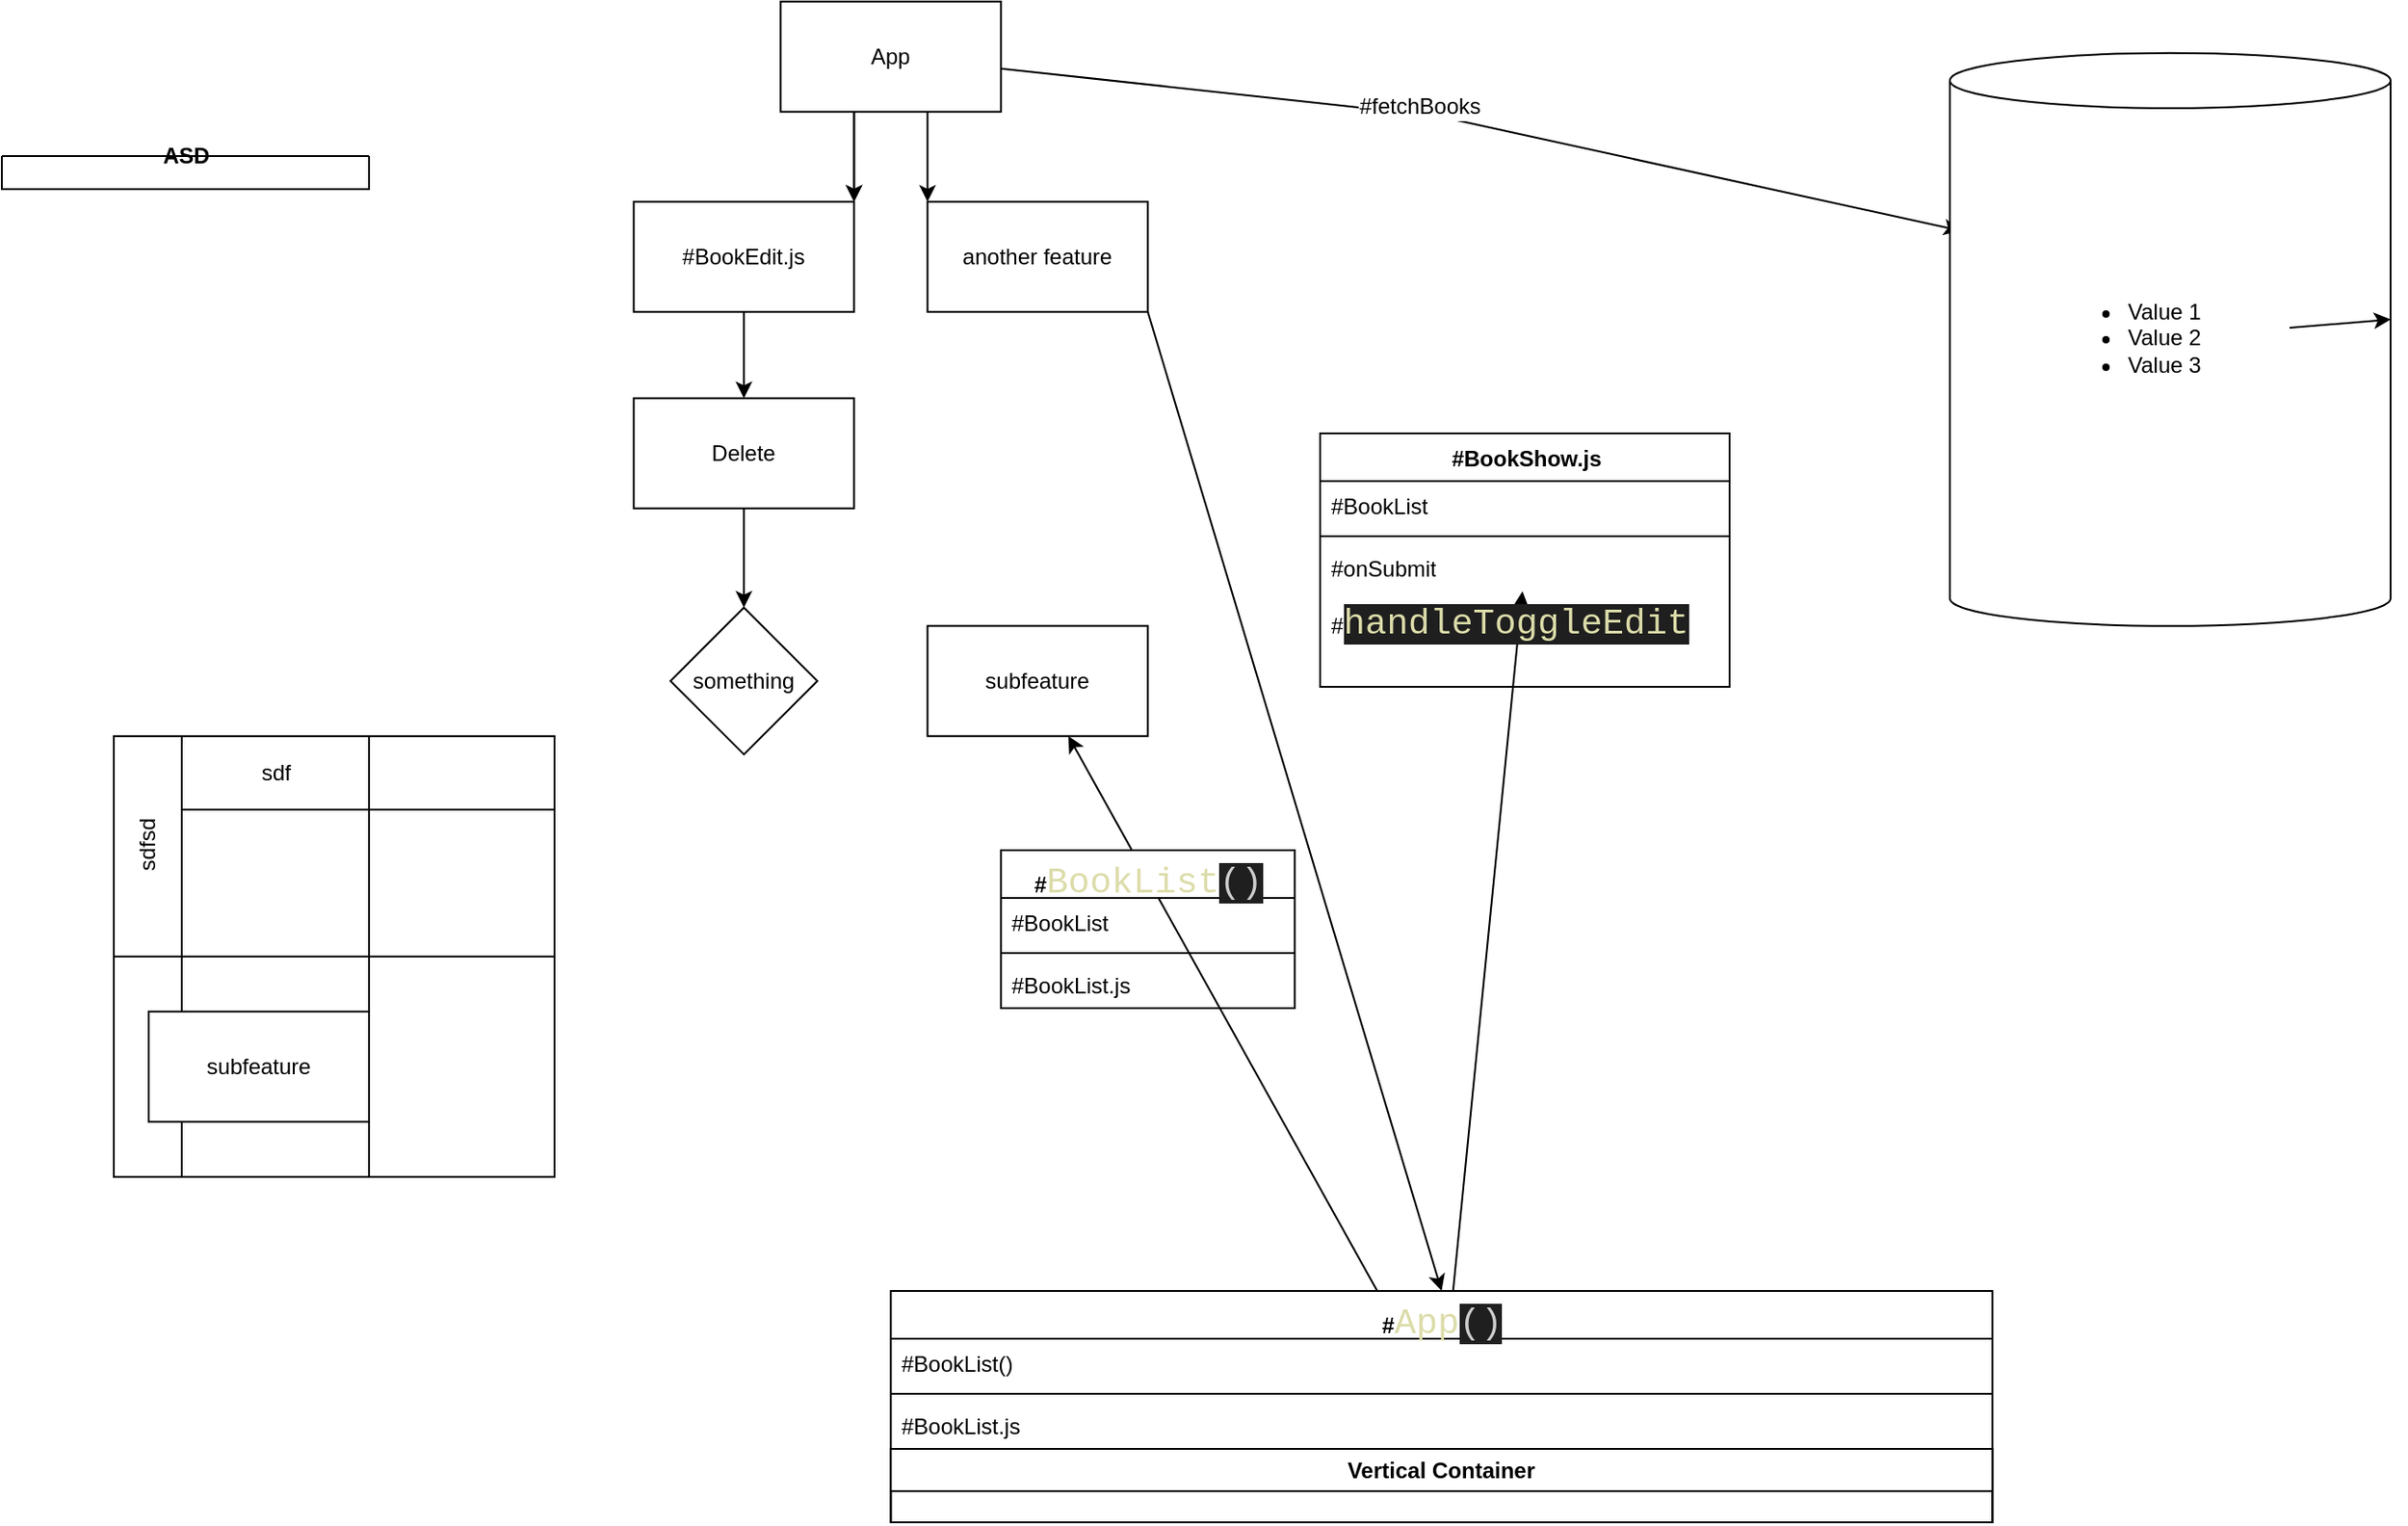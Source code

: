 <mxfile>
    <diagram id="-HQipINWV0ng9D96VzZM" name="Page-1">
        <mxGraphModel dx="4879" dy="623" grid="1" gridSize="40" guides="1" tooltips="1" connect="1" arrows="1" fold="1" page="1" pageScale="1" pageWidth="4000" pageHeight="4000" background="none" math="0" shadow="0">
            <root>
                <mxCell id="0"/>
                <mxCell id="1" parent="0"/>
                <mxCell id="20" value="" style="edgeStyle=none;html=1;fontFamily=Helvetica;fontSize=12;fontColor=default;noEdgeStyle=1;orthogonal=1;" edge="1" parent="1" source="18" target="19">
                    <mxGeometry relative="1" as="geometry"/>
                </mxCell>
                <mxCell id="25" value="" style="edgeStyle=none;html=1;fontFamily=Helvetica;fontSize=12;fontColor=default;noEdgeStyle=1;orthogonal=1;" edge="1" parent="1" source="18" target="19">
                    <mxGeometry relative="1" as="geometry"/>
                </mxCell>
                <mxCell id="27" value="" style="edgeStyle=none;html=1;fontFamily=Helvetica;fontSize=12;fontColor=default;noEdgeStyle=1;orthogonal=1;" edge="1" parent="1" source="18" target="26">
                    <mxGeometry relative="1" as="geometry"/>
                </mxCell>
                <mxCell id="53" style="edgeStyle=none;html=1;entryX=0.024;entryY=0.31;entryDx=0;entryDy=0;entryPerimeter=0;fontFamily=Helvetica;fontSize=12;fontColor=default;" edge="1" parent="1" source="18" target="50">
                    <mxGeometry relative="1" as="geometry">
                        <Array as="points">
                            <mxPoint x="400" y="120"/>
                        </Array>
                    </mxGeometry>
                </mxCell>
                <mxCell id="54" value="#fetchBooks" style="edgeLabel;html=1;align=center;verticalAlign=middle;resizable=0;points=[];fontSize=12;fontFamily=Helvetica;fontColor=default;" vertex="1" connectable="0" parent="53">
                    <mxGeometry x="-0.141" y="4" relative="1" as="geometry">
                        <mxPoint as="offset"/>
                    </mxGeometry>
                </mxCell>
                <mxCell id="18" value="App" style="rounded=0;whiteSpace=wrap;html=1;strokeColor=default;fontFamily=Helvetica;fontSize=12;fontColor=default;fillColor=default;" vertex="1" parent="1">
                    <mxGeometry x="43.171" y="57.846" width="120" height="60" as="geometry"/>
                </mxCell>
                <mxCell id="22" value="" style="edgeStyle=none;html=1;fontFamily=Helvetica;fontSize=12;fontColor=default;noEdgeStyle=1;orthogonal=1;" edge="1" parent="1" source="19" target="21">
                    <mxGeometry relative="1" as="geometry"/>
                </mxCell>
                <mxCell id="19" value="#BookEdit.js" style="rounded=0;whiteSpace=wrap;html=1;strokeColor=default;fontFamily=Helvetica;fontSize=12;fontColor=default;fillColor=default;" vertex="1" parent="1">
                    <mxGeometry x="-36.829" y="166.846" width="120" height="60" as="geometry"/>
                </mxCell>
                <mxCell id="24" value="" style="edgeStyle=none;html=1;fontFamily=Helvetica;fontSize=12;fontColor=default;noEdgeStyle=1;orthogonal=1;" edge="1" parent="1" source="21" target="23">
                    <mxGeometry relative="1" as="geometry"/>
                </mxCell>
                <mxCell id="21" value="Delete" style="whiteSpace=wrap;html=1;rounded=0;" vertex="1" parent="1">
                    <mxGeometry x="-36.829" y="273.846" width="120" height="60" as="geometry"/>
                </mxCell>
                <mxCell id="23" value="something" style="rhombus;whiteSpace=wrap;html=1;rounded=0;" vertex="1" parent="1">
                    <mxGeometry x="-16.829" y="387.846" width="80" height="80" as="geometry"/>
                </mxCell>
                <mxCell id="29" value="" style="edgeStyle=none;html=1;fontFamily=Helvetica;fontSize=12;fontColor=default;noEdgeStyle=1;orthogonal=1;entryX=0.5;entryY=0;entryDx=0;entryDy=0;" edge="1" parent="1" source="26" target="124">
                    <mxGeometry relative="1" as="geometry"/>
                </mxCell>
                <mxCell id="26" value="another feature" style="rounded=0;whiteSpace=wrap;html=1;strokeColor=default;fontFamily=Helvetica;fontSize=12;fontColor=default;fillColor=default;" vertex="1" parent="1">
                    <mxGeometry x="123.171" y="166.846" width="120" height="60" as="geometry"/>
                </mxCell>
                <mxCell id="28" value="subfeature" style="rounded=0;whiteSpace=wrap;html=1;strokeColor=default;fontFamily=Helvetica;fontSize=12;fontColor=default;fillColor=default;" vertex="1" parent="1">
                    <mxGeometry x="123.171" y="397.846" width="120" height="60" as="geometry"/>
                </mxCell>
                <mxCell id="50" value="" style="shape=cylinder3;whiteSpace=wrap;html=1;boundedLbl=1;backgroundOutline=1;size=15;strokeColor=default;fontFamily=Helvetica;fontSize=12;fontColor=default;fillColor=default;" vertex="1" parent="1">
                    <mxGeometry x="680" y="85.85" width="240" height="312" as="geometry"/>
                </mxCell>
                <mxCell id="52" style="edgeStyle=none;html=1;entryX=1;entryY=0.465;entryDx=0;entryDy=0;entryPerimeter=0;fontFamily=Helvetica;fontSize=12;fontColor=default;" edge="1" parent="1" source="51" target="50">
                    <mxGeometry relative="1" as="geometry"/>
                </mxCell>
                <mxCell id="51" value="&lt;ul&gt;&lt;li&gt;Value 1&lt;/li&gt;&lt;li&gt;Value 2&lt;/li&gt;&lt;li&gt;Value 3&lt;/li&gt;&lt;/ul&gt;" style="text;strokeColor=none;fillColor=none;html=1;whiteSpace=wrap;verticalAlign=middle;overflow=hidden;fontFamily=Helvetica;fontSize=12;fontColor=default;" vertex="1" parent="1">
                    <mxGeometry x="735" y="166.85" width="130" height="148" as="geometry"/>
                </mxCell>
                <mxCell id="135" style="edgeStyle=none;html=1;fontFamily=Helvetica;fontSize=12;fontColor=default;" edge="1" parent="1" source="124" target="28">
                    <mxGeometry relative="1" as="geometry"/>
                </mxCell>
                <mxCell id="146" value="" style="edgeStyle=none;html=1;fontFamily=Helvetica;fontSize=12;fontColor=default;" edge="1" parent="1" source="124" target="143">
                    <mxGeometry relative="1" as="geometry"/>
                </mxCell>
                <mxCell id="124" value="#&lt;span style=&quot;font-family: Consolas, &amp;quot;Courier New&amp;quot;, monospace; font-size: 19.6px; font-weight: normal; color: rgb(220, 220, 170);&quot;&gt;App&lt;/span&gt;&lt;span style=&quot;background-color: rgb(31, 31, 31); color: rgb(204, 204, 204); font-family: Consolas, &amp;quot;Courier New&amp;quot;, monospace; font-size: 19.6px; font-weight: normal;&quot;&gt;()&lt;/span&gt;" style="swimlane;fontStyle=1;align=center;verticalAlign=top;childLayout=stackLayout;horizontal=1;startSize=26;horizontalStack=0;resizeParent=1;resizeParentMax=0;resizeLast=0;collapsible=1;marginBottom=0;strokeColor=default;fontFamily=Helvetica;fontSize=12;fontColor=default;fillColor=default;html=1;" vertex="1" parent="1">
                    <mxGeometry x="103.17" y="760" width="600" height="126" as="geometry">
                        <mxRectangle x="103.17" y="760" width="116.83" height="42.15" as="alternateBounds"/>
                    </mxGeometry>
                </mxCell>
                <mxCell id="125" value="#BookList()" style="text;strokeColor=none;fillColor=none;align=left;verticalAlign=top;spacingLeft=4;spacingRight=4;overflow=hidden;rotatable=0;points=[[0,0.5],[1,0.5]];portConstraint=eastwest;fontFamily=Helvetica;fontSize=12;fontColor=default;html=1;" vertex="1" parent="124">
                    <mxGeometry y="26" width="600" height="26" as="geometry"/>
                </mxCell>
                <mxCell id="126" value="" style="line;strokeWidth=1;fillColor=none;align=left;verticalAlign=middle;spacingTop=-1;spacingLeft=3;spacingRight=3;rotatable=0;labelPosition=right;points=[];portConstraint=eastwest;strokeColor=inherit;fontFamily=Helvetica;fontSize=12;fontColor=default;html=1;" vertex="1" parent="124">
                    <mxGeometry y="52" width="600" height="8" as="geometry"/>
                </mxCell>
                <mxCell id="127" value="#BookList.js&lt;br&gt;" style="text;strokeColor=none;fillColor=none;align=left;verticalAlign=top;spacingLeft=4;spacingRight=4;overflow=hidden;rotatable=0;points=[[0,0.5],[1,0.5]];portConstraint=eastwest;fontFamily=Helvetica;fontSize=12;fontColor=default;html=1;" vertex="1" parent="124">
                    <mxGeometry y="60" width="600" height="26" as="geometry"/>
                </mxCell>
                <mxCell id="189" value="Vertical Container" style="swimlane;whiteSpace=wrap;html=1;strokeColor=default;fontFamily=Helvetica;fontSize=12;fontColor=default;fillColor=default;" vertex="1" collapsed="1" parent="124">
                    <mxGeometry y="86" width="600" height="40" as="geometry">
                        <mxRectangle y="86" width="600" height="760" as="alternateBounds"/>
                    </mxGeometry>
                </mxCell>
                <mxCell id="190" value="&#10;&lt;div style=&quot;color: rgb(204, 204, 204); background-color: rgb(31, 31, 31); font-family: Consolas, &amp;quot;Courier New&amp;quot;, monospace; font-weight: normal; font-size: 22.4px; line-height: 30px;&quot;&gt;&lt;div&gt;&lt;span style=&quot;color: #c586c0;&quot;&gt;import&lt;/span&gt;&lt;span style=&quot;color: #cccccc;&quot;&gt; &lt;/span&gt;&lt;span style=&quot;color: #9cdcfe;&quot;&gt;React&lt;/span&gt;&lt;span style=&quot;color: #cccccc;&quot;&gt; &lt;/span&gt;&lt;span style=&quot;color: #c586c0;&quot;&gt;from&lt;/span&gt;&lt;span style=&quot;color: #cccccc;&quot;&gt; &lt;/span&gt;&lt;span style=&quot;color: #ce9178;&quot;&gt;'react'&lt;/span&gt;&lt;/div&gt;&lt;div&gt;&lt;span style=&quot;color: #c586c0;&quot;&gt;import&lt;/span&gt;&lt;span style=&quot;color: #cccccc;&quot;&gt; &lt;/span&gt;&lt;span style=&quot;color: #9cdcfe;&quot;&gt;BookList&lt;/span&gt;&lt;span style=&quot;color: #cccccc;&quot;&gt; &lt;/span&gt;&lt;span style=&quot;color: #c586c0;&quot;&gt;from&lt;/span&gt;&lt;span style=&quot;color: #cccccc;&quot;&gt; &lt;/span&gt;&lt;span style=&quot;color: #ce9178;&quot;&gt;'./components/BookList'&lt;/span&gt;&lt;/div&gt;&lt;div&gt;&lt;span style=&quot;color: #c586c0;&quot;&gt;import&lt;/span&gt;&lt;span style=&quot;color: #cccccc;&quot;&gt; &lt;/span&gt;&lt;span style=&quot;color: #9cdcfe;&quot;&gt;BookCreate&lt;/span&gt;&lt;span style=&quot;color: #cccccc;&quot;&gt; &lt;/span&gt;&lt;span style=&quot;color: #c586c0;&quot;&gt;from&lt;/span&gt;&lt;span style=&quot;color: #cccccc;&quot;&gt; &lt;/span&gt;&lt;span style=&quot;color: #ce9178;&quot;&gt;'./components/BookCreate'&lt;/span&gt;&lt;/div&gt;&lt;div&gt;&lt;span style=&quot;color: #c586c0;&quot;&gt;import&lt;/span&gt;&lt;span style=&quot;color: #cccccc;&quot;&gt; { &lt;/span&gt;&lt;span style=&quot;color: #9cdcfe;&quot;&gt;useEffect&lt;/span&gt;&lt;span style=&quot;color: #cccccc;&quot;&gt; } &lt;/span&gt;&lt;span style=&quot;color: #c586c0;&quot;&gt;from&lt;/span&gt;&lt;span style=&quot;color: #cccccc;&quot;&gt; &lt;/span&gt;&lt;span style=&quot;color: #ce9178;&quot;&gt;'react'&lt;/span&gt;&lt;/div&gt;&lt;div&gt;&lt;span style=&quot;color: #c586c0;&quot;&gt;import&lt;/span&gt;&lt;span style=&quot;color: #cccccc;&quot;&gt; { &lt;/span&gt;&lt;span style=&quot;color: #9cdcfe;&quot;&gt;useContext&lt;/span&gt;&lt;span style=&quot;color: #cccccc;&quot;&gt; } &lt;/span&gt;&lt;span style=&quot;color: #c586c0;&quot;&gt;from&lt;/span&gt;&lt;span style=&quot;color: #cccccc;&quot;&gt; &lt;/span&gt;&lt;span style=&quot;color: #ce9178;&quot;&gt;'react'&lt;/span&gt;&lt;/div&gt;&lt;div&gt;&lt;span style=&quot;color: #c586c0;&quot;&gt;import&lt;/span&gt;&lt;span style=&quot;color: #cccccc;&quot;&gt; &lt;/span&gt;&lt;span style=&quot;color: #9cdcfe;&quot;&gt;BooksContext&lt;/span&gt;&lt;span style=&quot;color: #cccccc;&quot;&gt; &lt;/span&gt;&lt;span style=&quot;color: #c586c0;&quot;&gt;from&lt;/span&gt;&lt;span style=&quot;color: #cccccc;&quot;&gt; &lt;/span&gt;&lt;span style=&quot;color: #ce9178;&quot;&gt;'./context/books'&lt;/span&gt;&lt;/div&gt;&lt;br&gt;&lt;div&gt;&lt;span style=&quot;color: #569cd6;&quot;&gt;function&lt;/span&gt;&lt;span style=&quot;color: #cccccc;&quot;&gt; &lt;/span&gt;&lt;span style=&quot;color: #dcdcaa;&quot;&gt;App&lt;/span&gt;&lt;span style=&quot;color: #cccccc;&quot;&gt;() {&lt;/span&gt;&lt;/div&gt;&lt;div&gt;&lt;span style=&quot;color: #cccccc;&quot;&gt;&amp;nbsp; &lt;/span&gt;&lt;span style=&quot;color: #569cd6;&quot;&gt;const&lt;/span&gt;&lt;span style=&quot;color: #cccccc;&quot;&gt; { &lt;/span&gt;&lt;span style=&quot;color: #4fc1ff;&quot;&gt;fetchBooks&lt;/span&gt;&lt;span style=&quot;color: #cccccc;&quot;&gt; } &lt;/span&gt;&lt;span style=&quot;color: #d4d4d4;&quot;&gt;=&lt;/span&gt;&lt;span style=&quot;color: #cccccc;&quot;&gt; &lt;/span&gt;&lt;span style=&quot;color: #dcdcaa;&quot;&gt;useContext&lt;/span&gt;&lt;span style=&quot;color: #cccccc;&quot;&gt;(&lt;/span&gt;&lt;span style=&quot;color: #9cdcfe;&quot;&gt;BooksContext&lt;/span&gt;&lt;span style=&quot;color: #cccccc;&quot;&gt;)&lt;/span&gt;&lt;/div&gt;&lt;div&gt;&lt;span style=&quot;color: #cccccc;&quot;&gt;&amp;nbsp; &lt;/span&gt;&lt;span style=&quot;color: #dcdcaa;&quot;&gt;useEffect&lt;/span&gt;&lt;span style=&quot;color: #cccccc;&quot;&gt;(() &lt;/span&gt;&lt;span style=&quot;color: #569cd6;&quot;&gt;=&amp;gt;&lt;/span&gt;&lt;span style=&quot;color: #cccccc;&quot;&gt; {&lt;/span&gt;&lt;/div&gt;&lt;div&gt;&lt;span style=&quot;color: #cccccc;&quot;&gt;&amp;nbsp; &amp;nbsp; &lt;/span&gt;&lt;span style=&quot;color: #dcdcaa;&quot;&gt;fetchBooks&lt;/span&gt;&lt;span style=&quot;color: #cccccc;&quot;&gt;()&lt;/span&gt;&lt;/div&gt;&lt;div&gt;&lt;span style=&quot;color: #cccccc;&quot;&gt;&amp;nbsp; }, [])&lt;/span&gt;&lt;/div&gt;&lt;br&gt;&lt;div&gt;&lt;span style=&quot;color: #cccccc;&quot;&gt;&amp;nbsp; &lt;/span&gt;&lt;span style=&quot;color: #c586c0;&quot;&gt;return&lt;/span&gt;&lt;span style=&quot;color: #cccccc;&quot;&gt; (&lt;/span&gt;&lt;/div&gt;&lt;div&gt;&lt;span style=&quot;color: #cccccc;&quot;&gt;&amp;nbsp; &amp;nbsp; &lt;/span&gt;&lt;span style=&quot;color: #808080;&quot;&gt;&amp;lt;&lt;/span&gt;&lt;span style=&quot;color: #569cd6;&quot;&gt;div&lt;/span&gt;&lt;span style=&quot;color: #cccccc;&quot;&gt; &lt;/span&gt;&lt;span style=&quot;color: #9cdcfe;&quot;&gt;className&lt;/span&gt;&lt;span style=&quot;color: #d4d4d4;&quot;&gt;=&lt;/span&gt;&lt;span style=&quot;color: #ce9178;&quot;&gt;'app'&lt;/span&gt;&lt;span style=&quot;color: #808080;&quot;&gt;&amp;gt;&lt;/span&gt;&lt;/div&gt;&lt;div&gt;&lt;span style=&quot;color: #cccccc;&quot;&gt;&amp;nbsp; &amp;nbsp; &amp;nbsp; &lt;/span&gt;&lt;span style=&quot;color: #808080;&quot;&gt;&amp;lt;&lt;/span&gt;&lt;span style=&quot;color: #569cd6;&quot;&gt;h1&lt;/span&gt;&lt;span style=&quot;color: #808080;&quot;&gt;&amp;gt;&lt;/span&gt;&lt;span style=&quot;color: #cccccc;&quot;&gt;Reading List&lt;/span&gt;&lt;span style=&quot;color: #808080;&quot;&gt;&amp;lt;/&lt;/span&gt;&lt;span style=&quot;color: #569cd6;&quot;&gt;h1&lt;/span&gt;&lt;span style=&quot;color: #808080;&quot;&gt;&amp;gt;&lt;/span&gt;&lt;/div&gt;&lt;div&gt;&lt;span style=&quot;color: #cccccc;&quot;&gt;&amp;nbsp; &amp;nbsp; &amp;nbsp; &lt;/span&gt;&lt;span style=&quot;color: #808080;&quot;&gt;&amp;lt;&lt;/span&gt;&lt;span style=&quot;color: #4ec9b0;&quot;&gt;BookList&lt;/span&gt;&lt;span style=&quot;color: #cccccc;&quot;&gt; &lt;/span&gt;&lt;span style=&quot;color: #808080;&quot;&gt;/&amp;gt;&lt;/span&gt;&lt;/div&gt;&lt;div&gt;&lt;span style=&quot;color: #cccccc;&quot;&gt;&amp;nbsp; &amp;nbsp; &amp;nbsp; &lt;/span&gt;&lt;span style=&quot;color: #808080;&quot;&gt;&amp;lt;&lt;/span&gt;&lt;span style=&quot;color: #4ec9b0;&quot;&gt;BookCreate&lt;/span&gt;&lt;span style=&quot;color: #cccccc;&quot;&gt; &lt;/span&gt;&lt;span style=&quot;color: #808080;&quot;&gt;/&amp;gt;&lt;/span&gt;&lt;/div&gt;&lt;div&gt;&lt;span style=&quot;color: #cccccc;&quot;&gt;&amp;nbsp; &amp;nbsp; &lt;/span&gt;&lt;span style=&quot;color: #808080;&quot;&gt;&amp;lt;/&lt;/span&gt;&lt;span style=&quot;color: #569cd6;&quot;&gt;div&lt;/span&gt;&lt;span style=&quot;color: #808080;&quot;&gt;&amp;gt;&lt;/span&gt;&lt;/div&gt;&lt;div&gt;&lt;span style=&quot;color: #cccccc;&quot;&gt;&amp;nbsp; )&lt;/span&gt;&lt;/div&gt;&lt;div&gt;&lt;span style=&quot;color: #cccccc;&quot;&gt;}&lt;/span&gt;&lt;/div&gt;&lt;br&gt;&lt;div&gt;&lt;span style=&quot;color: #c586c0;&quot;&gt;export&lt;/span&gt;&lt;span style=&quot;color: #cccccc;&quot;&gt; &lt;/span&gt;&lt;span style=&quot;color: #c586c0;&quot;&gt;default&lt;/span&gt;&lt;span style=&quot;color: #cccccc;&quot;&gt; &lt;/span&gt;&lt;span style=&quot;color: #9cdcfe;&quot;&gt;App&lt;/span&gt;&lt;/div&gt;&lt;br&gt;&lt;/div&gt;&#10;&#10;" style="text;strokeColor=none;fillColor=none;align=left;verticalAlign=top;spacingLeft=4;spacingRight=4;overflow=hidden;rotatable=0;points=[[0,0.5],[1,0.5]];portConstraint=eastwest;fontFamily=Helvetica;fontSize=12;fontColor=default;html=1;" vertex="1" parent="189">
                    <mxGeometry x="3.17" y="40" width="400" height="394" as="geometry"/>
                </mxCell>
                <mxCell id="191" value="&lt;br&gt;&lt;div style=&quot;background-color: rgb(31, 31, 31); font-family: Consolas, &amp;quot;Courier New&amp;quot;, monospace; font-weight: normal; font-size: 22.4px; line-height: 30px; color: rgb(204, 204, 204);&quot;&gt;&lt;div&gt;&lt;span style=&quot;color: #c586c0;&quot;&gt;import&lt;/span&gt;&lt;span style=&quot;color: #cccccc;&quot;&gt; &lt;/span&gt;&lt;span style=&quot;color: #9cdcfe;&quot;&gt;React&lt;/span&gt;&lt;span style=&quot;color: #cccccc;&quot;&gt; &lt;/span&gt;&lt;span style=&quot;color: #c586c0;&quot;&gt;from&lt;/span&gt;&lt;span style=&quot;color: #cccccc;&quot;&gt; &lt;/span&gt;&lt;span style=&quot;color: #ce9178;&quot;&gt;'react'&lt;/span&gt;&lt;/div&gt;&lt;div&gt;&lt;span style=&quot;color: #c586c0;&quot;&gt;import&lt;/span&gt;&lt;span style=&quot;color: #cccccc;&quot;&gt; &lt;/span&gt;&lt;span style=&quot;color: #9cdcfe;&quot;&gt;BookList&lt;/span&gt;&lt;span style=&quot;color: #cccccc;&quot;&gt; &lt;/span&gt;&lt;span style=&quot;color: #c586c0;&quot;&gt;from&lt;/span&gt;&lt;span style=&quot;color: #cccccc;&quot;&gt; &lt;/span&gt;&lt;span style=&quot;color: #ce9178;&quot;&gt;'./components/BookList'&lt;/span&gt;&lt;/div&gt;&lt;div&gt;&lt;span style=&quot;color: #c586c0;&quot;&gt;import&lt;/span&gt;&lt;span style=&quot;color: #cccccc;&quot;&gt; &lt;/span&gt;&lt;span style=&quot;color: #9cdcfe;&quot;&gt;BookCreate&lt;/span&gt;&lt;span style=&quot;color: #cccccc;&quot;&gt; &lt;/span&gt;&lt;span style=&quot;color: #c586c0;&quot;&gt;from&lt;/span&gt;&lt;span style=&quot;color: #cccccc;&quot;&gt; &lt;/span&gt;&lt;span style=&quot;color: #ce9178;&quot;&gt;'./components/BookCreate'&lt;/span&gt;&lt;/div&gt;&lt;div&gt;&lt;span style=&quot;color: #c586c0;&quot;&gt;import&lt;/span&gt;&lt;span style=&quot;color: #cccccc;&quot;&gt; { &lt;/span&gt;&lt;span style=&quot;color: #9cdcfe;&quot;&gt;useEffect&lt;/span&gt;&lt;span style=&quot;color: #cccccc;&quot;&gt; } &lt;/span&gt;&lt;span style=&quot;color: #c586c0;&quot;&gt;from&lt;/span&gt;&lt;span style=&quot;color: #cccccc;&quot;&gt; &lt;/span&gt;&lt;span style=&quot;color: #ce9178;&quot;&gt;'react'&lt;/span&gt;&lt;/div&gt;&lt;div&gt;&lt;span style=&quot;color: #c586c0;&quot;&gt;import&lt;/span&gt;&lt;span style=&quot;color: #cccccc;&quot;&gt; { &lt;/span&gt;&lt;span style=&quot;color: #9cdcfe;&quot;&gt;useContext&lt;/span&gt;&lt;span style=&quot;color: #cccccc;&quot;&gt; } &lt;/span&gt;&lt;span style=&quot;color: #c586c0;&quot;&gt;from&lt;/span&gt;&lt;span style=&quot;color: #cccccc;&quot;&gt; &lt;/span&gt;&lt;span style=&quot;color: #ce9178;&quot;&gt;'react'&lt;/span&gt;&lt;/div&gt;&lt;div&gt;&lt;span style=&quot;color: #c586c0;&quot;&gt;import&lt;/span&gt;&lt;span style=&quot;color: #cccccc;&quot;&gt; &lt;/span&gt;&lt;span style=&quot;color: #9cdcfe;&quot;&gt;BooksContext&lt;/span&gt;&lt;span style=&quot;color: #cccccc;&quot;&gt; &lt;/span&gt;&lt;span style=&quot;color: #c586c0;&quot;&gt;from&lt;/span&gt;&lt;span style=&quot;color: #cccccc;&quot;&gt; &lt;/span&gt;&lt;span style=&quot;color: #ce9178;&quot;&gt;'./context/books'&lt;/span&gt;&lt;/div&gt;&lt;br&gt;&lt;div&gt;&lt;span style=&quot;color: #569cd6;&quot;&gt;function&lt;/span&gt;&lt;span style=&quot;color: #cccccc;&quot;&gt; &lt;/span&gt;&lt;span style=&quot;color: #dcdcaa;&quot;&gt;App&lt;/span&gt;&lt;span style=&quot;color: #cccccc;&quot;&gt;() {&lt;/span&gt;&lt;/div&gt;&lt;div&gt;&lt;span style=&quot;color: #cccccc;&quot;&gt;&amp;nbsp; &lt;/span&gt;&lt;span style=&quot;color: #569cd6;&quot;&gt;const&lt;/span&gt;&lt;span style=&quot;color: #cccccc;&quot;&gt; { &lt;/span&gt;&lt;span style=&quot;color: #4fc1ff;&quot;&gt;fetchBooks&lt;/span&gt;&lt;span style=&quot;color: #cccccc;&quot;&gt; } &lt;/span&gt;&lt;span style=&quot;color: #d4d4d4;&quot;&gt;=&lt;/span&gt;&lt;span style=&quot;color: #cccccc;&quot;&gt; &lt;/span&gt;&lt;span style=&quot;color: #dcdcaa;&quot;&gt;useContext&lt;/span&gt;&lt;span style=&quot;color: #cccccc;&quot;&gt;(&lt;/span&gt;&lt;span style=&quot;color: #9cdcfe;&quot;&gt;BooksContext&lt;/span&gt;&lt;span style=&quot;color: #cccccc;&quot;&gt;)&lt;/span&gt;&lt;/div&gt;&lt;div&gt;&lt;span style=&quot;color: #cccccc;&quot;&gt;&amp;nbsp; &lt;/span&gt;&lt;span style=&quot;color: #dcdcaa;&quot;&gt;useEffect&lt;/span&gt;&lt;span style=&quot;color: #cccccc;&quot;&gt;(() &lt;/span&gt;&lt;span style=&quot;color: #569cd6;&quot;&gt;=&amp;gt;&lt;/span&gt;&lt;span style=&quot;color: #cccccc;&quot;&gt; {&lt;/span&gt;&lt;/div&gt;&lt;div&gt;&lt;span style=&quot;color: #cccccc;&quot;&gt;&amp;nbsp; &amp;nbsp; &lt;/span&gt;&lt;span style=&quot;color: #dcdcaa;&quot;&gt;fetchBooks&lt;/span&gt;&lt;span style=&quot;color: #cccccc;&quot;&gt;()&lt;/span&gt;&lt;/div&gt;&lt;div&gt;&lt;span style=&quot;color: #cccccc;&quot;&gt;&amp;nbsp; }, [])&lt;/span&gt;&lt;/div&gt;&lt;br&gt;&lt;div&gt;&lt;span style=&quot;color: #cccccc;&quot;&gt;&amp;nbsp; &lt;/span&gt;&lt;span style=&quot;color: #c586c0;&quot;&gt;return&lt;/span&gt;&lt;span style=&quot;color: #cccccc;&quot;&gt; (&lt;/span&gt;&lt;/div&gt;&lt;div&gt;&lt;span style=&quot;color: #cccccc;&quot;&gt;&amp;nbsp; &amp;nbsp; &lt;/span&gt;&lt;span style=&quot;color: #808080;&quot;&gt;&amp;lt;&lt;/span&gt;&lt;span style=&quot;color: #569cd6;&quot;&gt;div&lt;/span&gt;&lt;span style=&quot;color: #cccccc;&quot;&gt; &lt;/span&gt;&lt;span style=&quot;color: #9cdcfe;&quot;&gt;className&lt;/span&gt;&lt;span style=&quot;color: #d4d4d4;&quot;&gt;=&lt;/span&gt;&lt;span style=&quot;color: #ce9178;&quot;&gt;'app'&lt;/span&gt;&lt;span style=&quot;color: #808080;&quot;&gt;&amp;gt;&lt;/span&gt;&lt;/div&gt;&lt;div&gt;&lt;span style=&quot;color: #cccccc;&quot;&gt;&amp;nbsp; &amp;nbsp; &amp;nbsp; &lt;/span&gt;&lt;span style=&quot;color: #808080;&quot;&gt;&amp;lt;&lt;/span&gt;&lt;span style=&quot;color: #569cd6;&quot;&gt;h1&lt;/span&gt;&lt;span style=&quot;color: #808080;&quot;&gt;&amp;gt;&lt;/span&gt;&lt;span style=&quot;color: #cccccc;&quot;&gt;Reading List&lt;/span&gt;&lt;span style=&quot;color: #808080;&quot;&gt;&amp;lt;/&lt;/span&gt;&lt;span style=&quot;color: #569cd6;&quot;&gt;h1&lt;/span&gt;&lt;span style=&quot;color: #808080;&quot;&gt;&amp;gt;&lt;/span&gt;&lt;/div&gt;&lt;div&gt;&lt;span style=&quot;color: #cccccc;&quot;&gt;&amp;nbsp; &amp;nbsp; &amp;nbsp; &lt;/span&gt;&lt;span style=&quot;color: #808080;&quot;&gt;&amp;lt;&lt;/span&gt;&lt;span style=&quot;color: #4ec9b0;&quot;&gt;BookList&lt;/span&gt;&lt;span style=&quot;color: #cccccc;&quot;&gt; &lt;/span&gt;&lt;span style=&quot;color: #808080;&quot;&gt;/&amp;gt;&lt;/span&gt;&lt;/div&gt;&lt;div&gt;&lt;span style=&quot;color: #cccccc;&quot;&gt;&amp;nbsp; &amp;nbsp; &amp;nbsp; &lt;/span&gt;&lt;span style=&quot;color: #808080;&quot;&gt;&amp;lt;&lt;/span&gt;&lt;span style=&quot;color: #4ec9b0;&quot;&gt;BookCreate&lt;/span&gt;&lt;span style=&quot;color: #cccccc;&quot;&gt; &lt;/span&gt;&lt;span style=&quot;color: #808080;&quot;&gt;/&amp;gt;&lt;/span&gt;&lt;/div&gt;&lt;div&gt;&lt;span style=&quot;color: #cccccc;&quot;&gt;&amp;nbsp; &amp;nbsp; &lt;/span&gt;&lt;span style=&quot;color: #808080;&quot;&gt;&amp;lt;/&lt;/span&gt;&lt;span style=&quot;color: #569cd6;&quot;&gt;div&lt;/span&gt;&lt;span style=&quot;color: #808080;&quot;&gt;&amp;gt;&lt;/span&gt;&lt;/div&gt;&lt;div&gt;&lt;span style=&quot;color: #cccccc;&quot;&gt;&amp;nbsp; )&lt;/span&gt;&lt;/div&gt;&lt;div&gt;&lt;span style=&quot;color: #cccccc;&quot;&gt;}&lt;/span&gt;&lt;/div&gt;&lt;br&gt;&lt;div&gt;&lt;span style=&quot;color: #c586c0;&quot;&gt;export&lt;/span&gt;&lt;span style=&quot;color: #cccccc;&quot;&gt; &lt;/span&gt;&lt;span style=&quot;color: #c586c0;&quot;&gt;default&lt;/span&gt;&lt;span style=&quot;color: #cccccc;&quot;&gt; &lt;/span&gt;&lt;span style=&quot;color: #9cdcfe;&quot;&gt;App&lt;/span&gt;&lt;/div&gt;&lt;br&gt;&lt;/div&gt;&lt;br&gt;" style="text;strokeColor=none;fillColor=none;align=left;verticalAlign=top;spacingLeft=4;spacingRight=4;overflow=hidden;rotatable=0;points=[[0,0.5],[1,0.5]];portConstraint=eastwest;fontFamily=Helvetica;fontSize=12;fontColor=default;html=1;" vertex="1" parent="189">
                    <mxGeometry x="3.17" y="40" width="596.83" height="720" as="geometry"/>
                </mxCell>
                <mxCell id="140" value="#BookShow.js&lt;br&gt;" style="swimlane;fontStyle=1;align=center;verticalAlign=top;childLayout=stackLayout;horizontal=1;startSize=26;horizontalStack=0;resizeParent=1;resizeParentMax=0;resizeLast=0;collapsible=1;marginBottom=0;strokeColor=default;fontFamily=Helvetica;fontSize=12;fontColor=default;fillColor=default;html=1;" vertex="1" parent="1">
                    <mxGeometry x="337" y="293" width="223" height="138" as="geometry">
                        <mxRectangle x="337" y="293" width="116.83" height="42.15" as="alternateBounds"/>
                    </mxGeometry>
                </mxCell>
                <mxCell id="141" value="#BookList" style="text;strokeColor=none;fillColor=none;align=left;verticalAlign=top;spacingLeft=4;spacingRight=4;overflow=hidden;rotatable=0;points=[[0,0.5],[1,0.5]];portConstraint=eastwest;fontFamily=Helvetica;fontSize=12;fontColor=default;html=1;" vertex="1" parent="140">
                    <mxGeometry y="26" width="223" height="26" as="geometry"/>
                </mxCell>
                <mxCell id="142" value="" style="line;strokeWidth=1;fillColor=none;align=left;verticalAlign=middle;spacingTop=-1;spacingLeft=3;spacingRight=3;rotatable=0;labelPosition=right;points=[];portConstraint=eastwest;strokeColor=inherit;fontFamily=Helvetica;fontSize=12;fontColor=default;html=1;" vertex="1" parent="140">
                    <mxGeometry y="52" width="223" height="8" as="geometry"/>
                </mxCell>
                <mxCell id="143" value="#onSubmit" style="text;strokeColor=none;fillColor=none;align=left;verticalAlign=top;spacingLeft=4;spacingRight=4;overflow=hidden;rotatable=0;points=[[0,0.5],[1,0.5]];portConstraint=eastwest;fontFamily=Helvetica;fontSize=12;fontColor=default;html=1;" vertex="1" parent="140">
                    <mxGeometry y="60" width="223" height="26" as="geometry"/>
                </mxCell>
                <mxCell id="154" value="#&lt;span style=&quot;color: rgb(220, 220, 170); background-color: rgb(31, 31, 31); font-family: Consolas, &amp;quot;Courier New&amp;quot;, monospace; font-size: 19.6px;&quot;&gt;handleToggleEdit&lt;/span&gt;" style="text;strokeColor=none;fillColor=none;align=left;verticalAlign=top;spacingLeft=4;spacingRight=4;overflow=hidden;rotatable=0;points=[[0,0.5],[1,0.5]];portConstraint=eastwest;fontFamily=Helvetica;fontSize=12;fontColor=default;html=1;" vertex="1" parent="140">
                    <mxGeometry y="86" width="223" height="26" as="geometry"/>
                </mxCell>
                <mxCell id="153" style="text;strokeColor=none;fillColor=none;align=left;verticalAlign=top;spacingLeft=4;spacingRight=4;overflow=hidden;rotatable=0;points=[[0,0.5],[1,0.5]];portConstraint=eastwest;fontFamily=Helvetica;fontSize=12;fontColor=default;html=1;" vertex="1" parent="140">
                    <mxGeometry y="112" width="223" height="26" as="geometry"/>
                </mxCell>
                <mxCell id="148" value="#&lt;span style=&quot;font-family: Consolas, &amp;quot;Courier New&amp;quot;, monospace; font-size: 19.6px; font-weight: normal; color: rgb(220, 220, 170);&quot;&gt;BookList&lt;/span&gt;&lt;span style=&quot;background-color: rgb(31, 31, 31); color: rgb(204, 204, 204); font-family: Consolas, &amp;quot;Courier New&amp;quot;, monospace; font-size: 19.6px; font-weight: normal;&quot;&gt;()&lt;/span&gt;" style="swimlane;fontStyle=1;align=center;verticalAlign=top;childLayout=stackLayout;horizontal=1;startSize=26;horizontalStack=0;resizeParent=1;resizeParentMax=0;resizeLast=0;collapsible=1;marginBottom=0;strokeColor=default;fontFamily=Helvetica;fontSize=12;fontColor=default;fillColor=default;html=1;" vertex="1" parent="1">
                    <mxGeometry x="163.17" y="520" width="160" height="86" as="geometry">
                        <mxRectangle x="123.17" y="277.85" width="116.83" height="42.15" as="alternateBounds"/>
                    </mxGeometry>
                </mxCell>
                <mxCell id="149" value="#BookList" style="text;strokeColor=none;fillColor=none;align=left;verticalAlign=top;spacingLeft=4;spacingRight=4;overflow=hidden;rotatable=0;points=[[0,0.5],[1,0.5]];portConstraint=eastwest;fontFamily=Helvetica;fontSize=12;fontColor=default;html=1;" vertex="1" parent="148">
                    <mxGeometry y="26" width="160" height="26" as="geometry"/>
                </mxCell>
                <mxCell id="150" value="" style="line;strokeWidth=1;fillColor=none;align=left;verticalAlign=middle;spacingTop=-1;spacingLeft=3;spacingRight=3;rotatable=0;labelPosition=right;points=[];portConstraint=eastwest;strokeColor=inherit;fontFamily=Helvetica;fontSize=12;fontColor=default;html=1;" vertex="1" parent="148">
                    <mxGeometry y="52" width="160" height="8" as="geometry"/>
                </mxCell>
                <mxCell id="151" value="#BookList.js&lt;br&gt;" style="text;strokeColor=none;fillColor=none;align=left;verticalAlign=top;spacingLeft=4;spacingRight=4;overflow=hidden;rotatable=0;points=[[0,0.5],[1,0.5]];portConstraint=eastwest;fontFamily=Helvetica;fontSize=12;fontColor=default;html=1;" vertex="1" parent="148">
                    <mxGeometry y="60" width="160" height="26" as="geometry"/>
                </mxCell>
                <mxCell id="161" value="" style="shape=table;childLayout=tableLayout;startSize=0;fillColor=none;collapsible=0;recursiveResize=0;expand=0;strokeColor=default;fontFamily=Helvetica;fontSize=12;fontColor=default;html=1;" vertex="1" parent="1">
                    <mxGeometry x="-320" y="457.85" width="240" height="240" as="geometry"/>
                </mxCell>
                <mxCell id="162" value="sdfsd" style="shape=tableRow;horizontal=0;swimlaneHead=0;swimlaneBody=0;top=0;left=0;bottom=0;right=0;dropTarget=0;fontStyle=0;fillColor=none;points=[[0,0.5],[1,0.5]];portConstraint=eastwest;startSize=37;collapsible=0;recursiveResize=0;expand=0;strokeColor=default;fontFamily=Helvetica;fontSize=12;fontColor=default;html=1;" vertex="1" parent="161">
                    <mxGeometry width="240" height="120" as="geometry"/>
                </mxCell>
                <mxCell id="163" value="sdf" style="swimlane;swimlaneHead=0;swimlaneBody=0;fontStyle=0;connectable=0;fillColor=none;startSize=40;collapsible=0;recursiveResize=0;expand=0;strokeColor=default;fontFamily=Helvetica;fontSize=12;fontColor=default;html=1;" vertex="1" parent="162">
                    <mxGeometry x="37" width="102" height="120" as="geometry">
                        <mxRectangle width="102" height="120" as="alternateBounds"/>
                    </mxGeometry>
                </mxCell>
                <mxCell id="164" value="" style="swimlane;swimlaneHead=0;swimlaneBody=0;fontStyle=0;connectable=0;fillColor=none;startSize=40;collapsible=0;recursiveResize=0;expand=0;strokeColor=default;fontFamily=Helvetica;fontSize=12;fontColor=default;html=1;" vertex="1" parent="162">
                    <mxGeometry x="139" width="101" height="120" as="geometry">
                        <mxRectangle width="101" height="120" as="alternateBounds"/>
                    </mxGeometry>
                </mxCell>
                <mxCell id="165" value="" style="shape=tableRow;horizontal=0;swimlaneHead=0;swimlaneBody=0;top=0;left=0;bottom=0;right=0;dropTarget=0;fontStyle=0;fillColor=none;points=[[0,0.5],[1,0.5]];portConstraint=eastwest;startSize=37;collapsible=0;recursiveResize=0;expand=0;strokeColor=default;fontFamily=Helvetica;fontSize=12;fontColor=default;html=1;" vertex="1" parent="161">
                    <mxGeometry y="120" width="240" height="120" as="geometry"/>
                </mxCell>
                <mxCell id="166" value="" style="swimlane;swimlaneHead=0;swimlaneBody=0;fontStyle=0;connectable=0;fillColor=none;startSize=0;collapsible=0;recursiveResize=0;expand=0;strokeColor=default;fontFamily=Helvetica;fontSize=12;fontColor=default;html=1;" vertex="1" parent="165">
                    <mxGeometry x="37" width="102" height="120" as="geometry">
                        <mxRectangle width="102" height="120" as="alternateBounds"/>
                    </mxGeometry>
                </mxCell>
                <mxCell id="168" value="subfeature" style="rounded=0;whiteSpace=wrap;html=1;strokeColor=default;fontFamily=Helvetica;fontSize=12;fontColor=default;fillColor=default;" vertex="1" parent="166">
                    <mxGeometry x="-18" y="30" width="120" height="60" as="geometry"/>
                </mxCell>
                <mxCell id="167" value="" style="swimlane;swimlaneHead=0;swimlaneBody=0;fontStyle=0;connectable=0;fillColor=none;startSize=0;collapsible=0;recursiveResize=0;expand=0;strokeColor=default;fontFamily=Helvetica;fontSize=12;fontColor=default;html=1;" vertex="1" parent="165">
                    <mxGeometry x="139" width="101" height="120" as="geometry">
                        <mxRectangle width="101" height="120" as="alternateBounds"/>
                    </mxGeometry>
                </mxCell>
                <mxCell id="175" value="ASD" style="swimlane;startSize=0;strokeColor=default;fontFamily=Helvetica;fontSize=12;fontColor=default;fillColor=default;html=1;" vertex="1" parent="1">
                    <mxGeometry x="-381" y="142" width="200" height="18" as="geometry">
                        <mxRectangle x="-381" y="142" width="160" height="160" as="alternateBounds"/>
                    </mxGeometry>
                </mxCell>
            </root>
        </mxGraphModel>
    </diagram>
</mxfile>